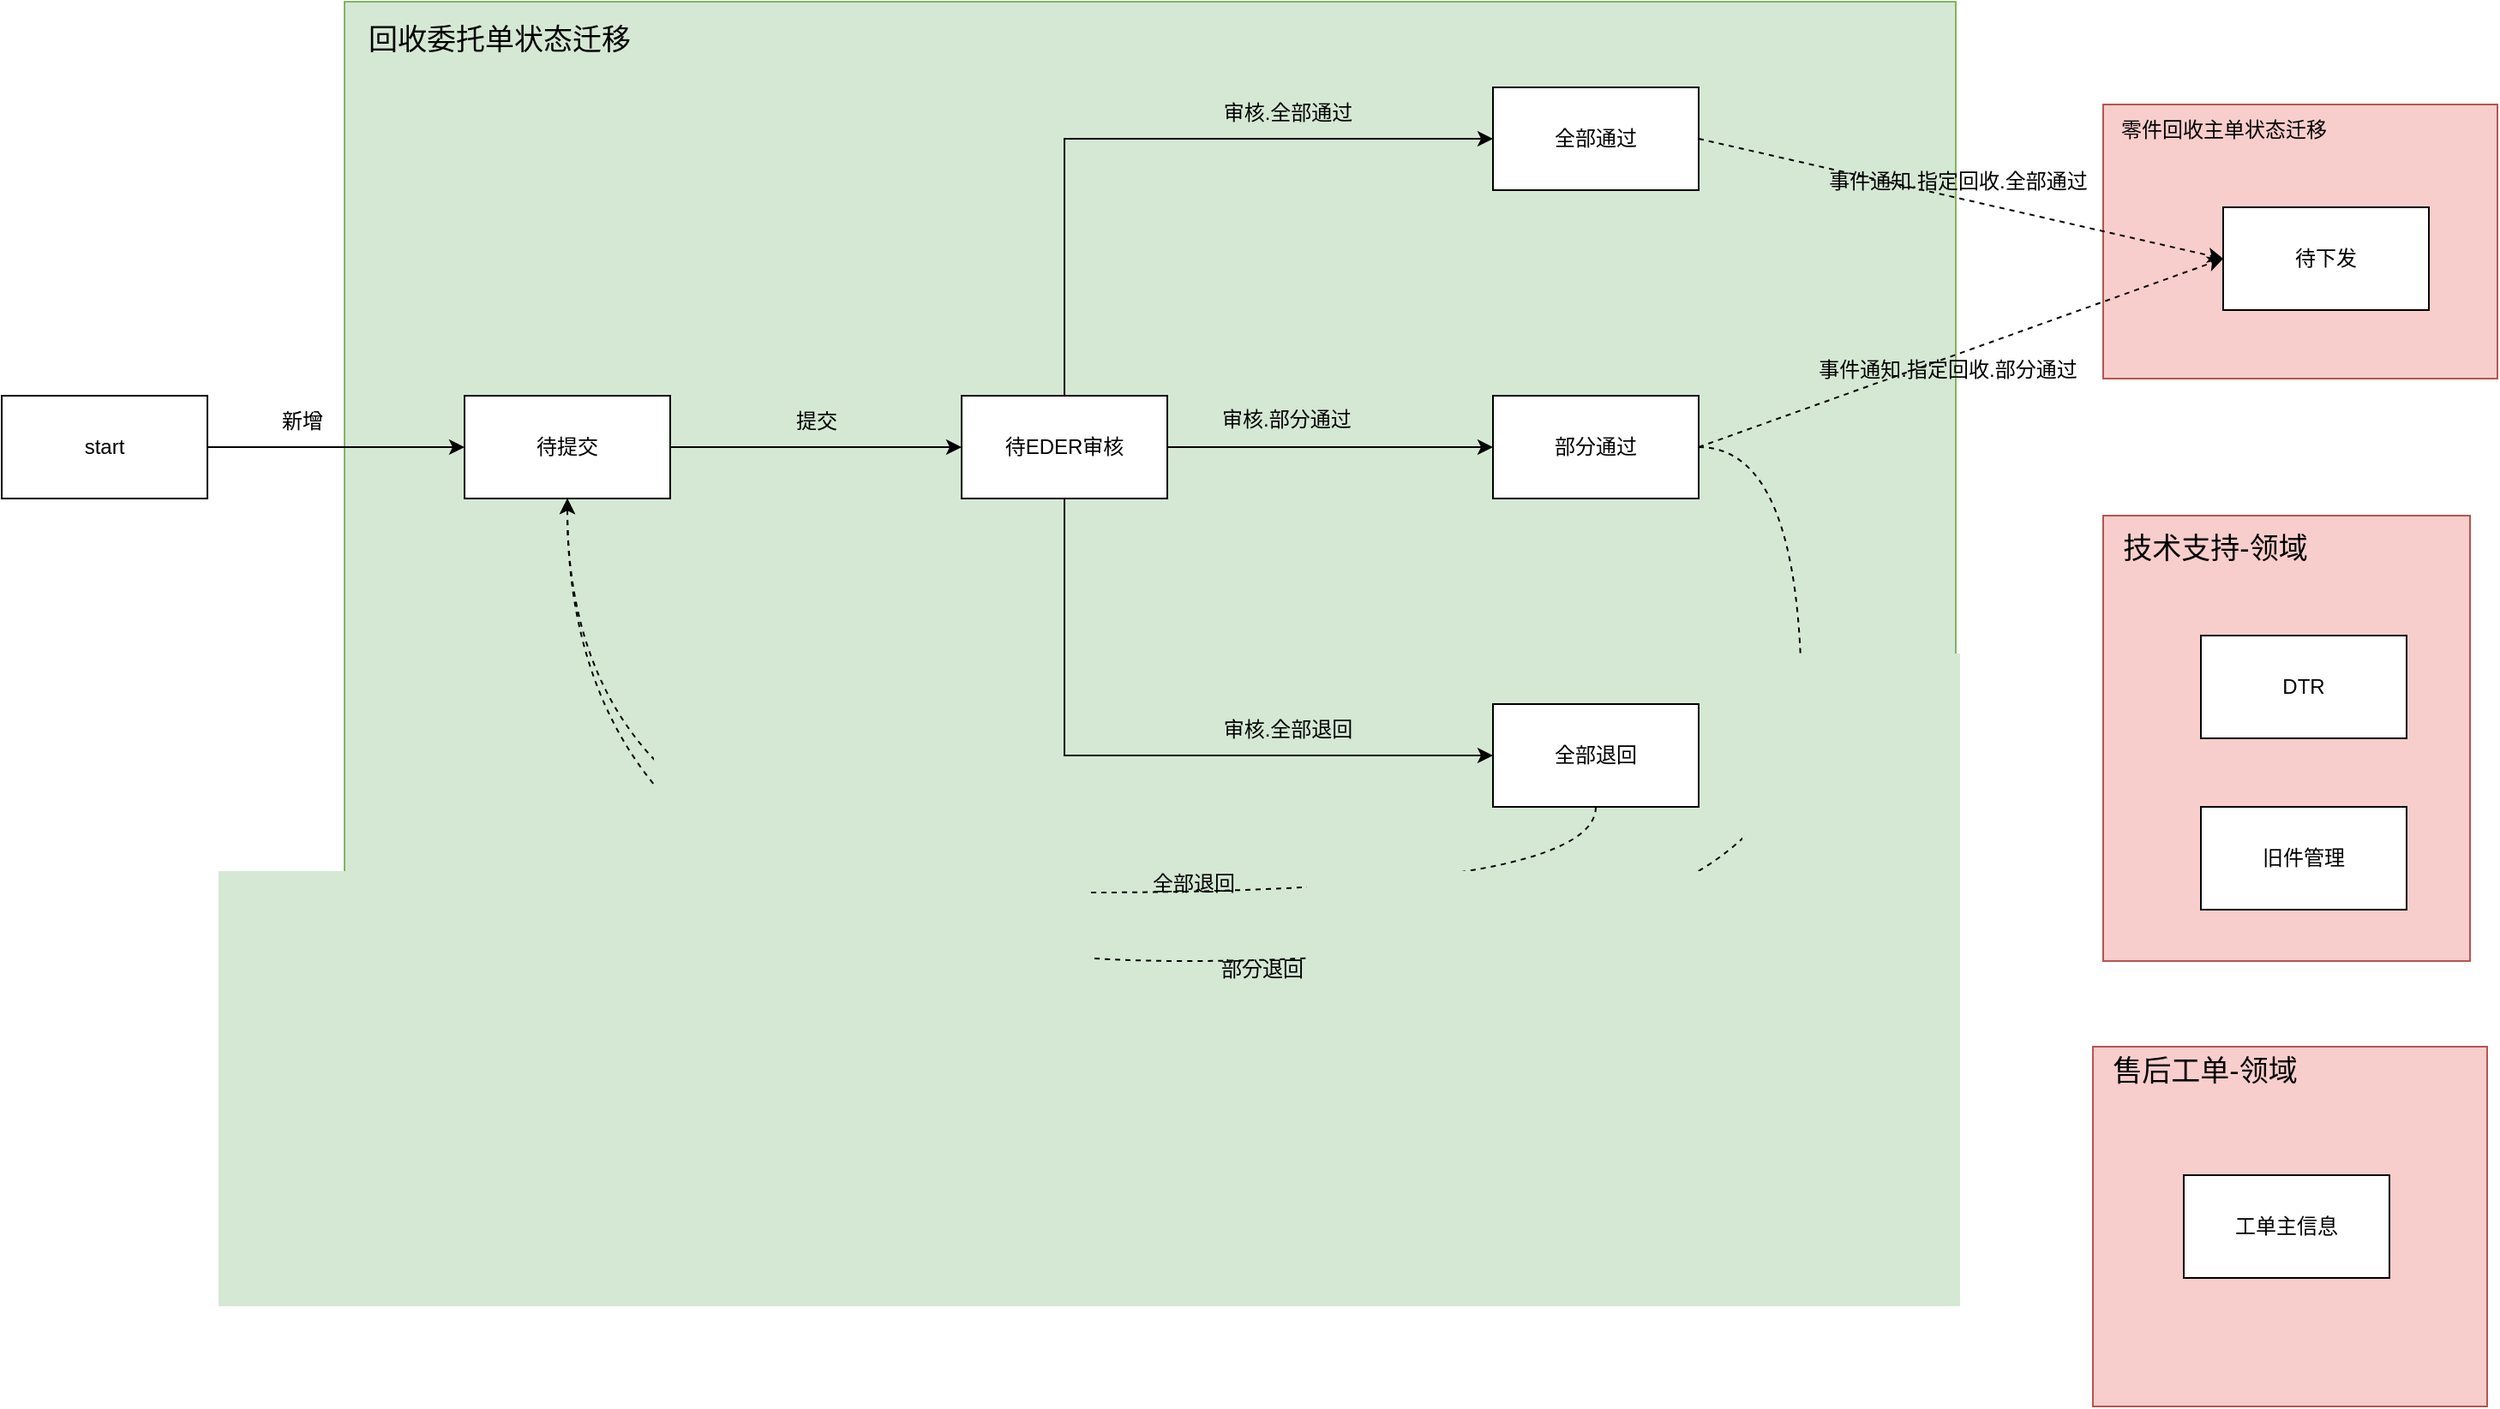 <mxfile version="24.2.3" type="github">
  <diagram id="C5RBs43oDa-KdzZeNtuy" name="Page-1">
    <mxGraphModel dx="2966" dy="1084" grid="1" gridSize="10" guides="1" tooltips="1" connect="1" arrows="1" fold="1" page="1" pageScale="1" pageWidth="827" pageHeight="1169" math="0" shadow="0">
      <root>
        <mxCell id="WIyWlLk6GJQsqaUBKTNV-0" />
        <mxCell id="WIyWlLk6GJQsqaUBKTNV-1" parent="WIyWlLk6GJQsqaUBKTNV-0" />
        <mxCell id="LsWoBtM9ElnnkDUphN9U-0" value="" style="rounded=0;whiteSpace=wrap;html=1;fillColor=#d5e8d4;strokeColor=#82b366;" vertex="1" parent="WIyWlLk6GJQsqaUBKTNV-1">
          <mxGeometry x="100" y="630" width="940" height="640" as="geometry" />
        </mxCell>
        <mxCell id="LsWoBtM9ElnnkDUphN9U-7" style="edgeStyle=orthogonalEdgeStyle;rounded=0;orthogonalLoop=1;jettySize=auto;html=1;exitX=1;exitY=0.5;exitDx=0;exitDy=0;entryX=0;entryY=0.5;entryDx=0;entryDy=0;" edge="1" parent="WIyWlLk6GJQsqaUBKTNV-1" source="LsWoBtM9ElnnkDUphN9U-1" target="LsWoBtM9ElnnkDUphN9U-4">
          <mxGeometry relative="1" as="geometry" />
        </mxCell>
        <mxCell id="LsWoBtM9ElnnkDUphN9U-8" style="edgeStyle=orthogonalEdgeStyle;rounded=0;orthogonalLoop=1;jettySize=auto;html=1;exitX=0.5;exitY=1;exitDx=0;exitDy=0;entryX=0;entryY=0.5;entryDx=0;entryDy=0;" edge="1" parent="WIyWlLk6GJQsqaUBKTNV-1" source="LsWoBtM9ElnnkDUphN9U-1" target="LsWoBtM9ElnnkDUphN9U-5">
          <mxGeometry relative="1" as="geometry" />
        </mxCell>
        <mxCell id="LsWoBtM9ElnnkDUphN9U-10" style="edgeStyle=orthogonalEdgeStyle;rounded=0;orthogonalLoop=1;jettySize=auto;html=1;exitX=0.5;exitY=0;exitDx=0;exitDy=0;entryX=0;entryY=0.5;entryDx=0;entryDy=0;" edge="1" parent="WIyWlLk6GJQsqaUBKTNV-1" source="LsWoBtM9ElnnkDUphN9U-1" target="LsWoBtM9ElnnkDUphN9U-3">
          <mxGeometry relative="1" as="geometry" />
        </mxCell>
        <mxCell id="LsWoBtM9ElnnkDUphN9U-1" value="&lt;span style=&quot;font-size: 12px;&quot;&gt;待EDER审核&lt;/span&gt;" style="rounded=0;whiteSpace=wrap;html=1;" vertex="1" parent="WIyWlLk6GJQsqaUBKTNV-1">
          <mxGeometry x="460" y="860" width="120" height="60" as="geometry" />
        </mxCell>
        <mxCell id="LsWoBtM9ElnnkDUphN9U-6" style="edgeStyle=orthogonalEdgeStyle;rounded=0;orthogonalLoop=1;jettySize=auto;html=1;exitX=1;exitY=0.5;exitDx=0;exitDy=0;entryX=0;entryY=0.5;entryDx=0;entryDy=0;" edge="1" parent="WIyWlLk6GJQsqaUBKTNV-1" source="LsWoBtM9ElnnkDUphN9U-2" target="LsWoBtM9ElnnkDUphN9U-1">
          <mxGeometry relative="1" as="geometry" />
        </mxCell>
        <mxCell id="LsWoBtM9ElnnkDUphN9U-2" value="&lt;span style=&quot;font-size: 12px;&quot;&gt;待提交&lt;/span&gt;" style="rounded=0;whiteSpace=wrap;html=1;" vertex="1" parent="WIyWlLk6GJQsqaUBKTNV-1">
          <mxGeometry x="170" y="860" width="120" height="60" as="geometry" />
        </mxCell>
        <mxCell id="LsWoBtM9ElnnkDUphN9U-3" value="&lt;span style=&quot;font-size: 12px;&quot;&gt;全部通过&lt;/span&gt;" style="rounded=0;whiteSpace=wrap;html=1;" vertex="1" parent="WIyWlLk6GJQsqaUBKTNV-1">
          <mxGeometry x="770" y="680" width="120" height="60" as="geometry" />
        </mxCell>
        <mxCell id="LsWoBtM9ElnnkDUphN9U-14" style="edgeStyle=orthogonalEdgeStyle;rounded=0;orthogonalLoop=1;jettySize=auto;html=1;exitX=1;exitY=0.5;exitDx=0;exitDy=0;entryX=0.5;entryY=1;entryDx=0;entryDy=0;dashed=1;curved=1;" edge="1" parent="WIyWlLk6GJQsqaUBKTNV-1" source="LsWoBtM9ElnnkDUphN9U-4" target="LsWoBtM9ElnnkDUphN9U-2">
          <mxGeometry relative="1" as="geometry">
            <Array as="points">
              <mxPoint x="950" y="890" />
              <mxPoint x="950" y="1190" />
              <mxPoint x="230" y="1190" />
            </Array>
          </mxGeometry>
        </mxCell>
        <mxCell id="LsWoBtM9ElnnkDUphN9U-4" value="&lt;span style=&quot;font-size: 12px;&quot;&gt;部分通过&lt;/span&gt;" style="rounded=0;whiteSpace=wrap;html=1;" vertex="1" parent="WIyWlLk6GJQsqaUBKTNV-1">
          <mxGeometry x="770" y="860" width="120" height="60" as="geometry" />
        </mxCell>
        <mxCell id="LsWoBtM9ElnnkDUphN9U-13" style="edgeStyle=orthogonalEdgeStyle;rounded=0;orthogonalLoop=1;jettySize=auto;html=1;exitX=0.5;exitY=1;exitDx=0;exitDy=0;dashed=1;curved=1;" edge="1" parent="WIyWlLk6GJQsqaUBKTNV-1" source="LsWoBtM9ElnnkDUphN9U-5">
          <mxGeometry relative="1" as="geometry">
            <mxPoint x="833" y="1090" as="sourcePoint" />
            <mxPoint x="230" y="920" as="targetPoint" />
            <Array as="points">
              <mxPoint x="830" y="1150" />
              <mxPoint x="230" y="1150" />
            </Array>
          </mxGeometry>
        </mxCell>
        <mxCell id="LsWoBtM9ElnnkDUphN9U-5" value="&lt;span style=&quot;font-size: 12px;&quot;&gt;全部退回&lt;/span&gt;" style="rounded=0;whiteSpace=wrap;html=1;" vertex="1" parent="WIyWlLk6GJQsqaUBKTNV-1">
          <mxGeometry x="770" y="1040" width="120" height="60" as="geometry" />
        </mxCell>
        <mxCell id="LsWoBtM9ElnnkDUphN9U-12" style="edgeStyle=orthogonalEdgeStyle;rounded=0;orthogonalLoop=1;jettySize=auto;html=1;exitX=1;exitY=0.5;exitDx=0;exitDy=0;" edge="1" parent="WIyWlLk6GJQsqaUBKTNV-1" source="LsWoBtM9ElnnkDUphN9U-11" target="LsWoBtM9ElnnkDUphN9U-2">
          <mxGeometry relative="1" as="geometry" />
        </mxCell>
        <mxCell id="LsWoBtM9ElnnkDUphN9U-11" value="&lt;span style=&quot;font-size: 12px;&quot;&gt;start&lt;/span&gt;" style="rounded=0;whiteSpace=wrap;html=1;" vertex="1" parent="WIyWlLk6GJQsqaUBKTNV-1">
          <mxGeometry x="-100" y="860" width="120" height="60" as="geometry" />
        </mxCell>
        <mxCell id="LsWoBtM9ElnnkDUphN9U-15" value="新增" style="text;html=1;align=center;verticalAlign=middle;resizable=0;points=[];autosize=1;strokeColor=none;fillColor=none;" vertex="1" parent="WIyWlLk6GJQsqaUBKTNV-1">
          <mxGeometry x="50" y="860" width="50" height="30" as="geometry" />
        </mxCell>
        <mxCell id="LsWoBtM9ElnnkDUphN9U-16" value="提交" style="text;html=1;align=center;verticalAlign=middle;resizable=0;points=[];autosize=1;strokeColor=none;fillColor=none;" vertex="1" parent="WIyWlLk6GJQsqaUBKTNV-1">
          <mxGeometry x="350" y="860" width="50" height="30" as="geometry" />
        </mxCell>
        <mxCell id="LsWoBtM9ElnnkDUphN9U-18" value="审核.全部通过" style="text;html=1;align=center;verticalAlign=middle;resizable=0;points=[];autosize=1;strokeColor=none;fillColor=none;" vertex="1" parent="WIyWlLk6GJQsqaUBKTNV-1">
          <mxGeometry x="600" y="680" width="100" height="30" as="geometry" />
        </mxCell>
        <mxCell id="LsWoBtM9ElnnkDUphN9U-19" value="审核.部分通过" style="text;whiteSpace=wrap;" vertex="1" parent="WIyWlLk6GJQsqaUBKTNV-1">
          <mxGeometry x="610" y="860" width="110" height="40" as="geometry" />
        </mxCell>
        <mxCell id="LsWoBtM9ElnnkDUphN9U-20" value="审核.全部退回" style="text;html=1;align=center;verticalAlign=middle;resizable=0;points=[];autosize=1;strokeColor=none;fillColor=none;" vertex="1" parent="WIyWlLk6GJQsqaUBKTNV-1">
          <mxGeometry x="600" y="1040" width="100" height="30" as="geometry" />
        </mxCell>
        <mxCell id="LsWoBtM9ElnnkDUphN9U-21" value="全部退回" style="text;html=1;align=center;verticalAlign=middle;resizable=0;points=[];autosize=1;strokeColor=none;fillColor=none;" vertex="1" parent="WIyWlLk6GJQsqaUBKTNV-1">
          <mxGeometry x="560" y="1130" width="70" height="30" as="geometry" />
        </mxCell>
        <mxCell id="LsWoBtM9ElnnkDUphN9U-22" value="部分退回" style="text;html=1;align=center;verticalAlign=middle;resizable=0;points=[];autosize=1;strokeColor=none;fillColor=none;" vertex="1" parent="WIyWlLk6GJQsqaUBKTNV-1">
          <mxGeometry x="600" y="1180" width="70" height="30" as="geometry" />
        </mxCell>
        <mxCell id="LsWoBtM9ElnnkDUphN9U-23" value="回收委托单状态迁移" style="text;html=1;align=center;verticalAlign=middle;resizable=0;points=[];autosize=1;strokeColor=none;fillColor=none;fontSize=17;" vertex="1" parent="WIyWlLk6GJQsqaUBKTNV-1">
          <mxGeometry x="100" y="638" width="180" height="30" as="geometry" />
        </mxCell>
        <mxCell id="LsWoBtM9ElnnkDUphN9U-24" value="" style="rounded=0;whiteSpace=wrap;html=1;fillColor=#f8cecc;strokeColor=#b85450;" vertex="1" parent="WIyWlLk6GJQsqaUBKTNV-1">
          <mxGeometry x="1126" y="690" width="230" height="160" as="geometry" />
        </mxCell>
        <mxCell id="LsWoBtM9ElnnkDUphN9U-25" value="待下发" style="whiteSpace=wrap;html=1;" vertex="1" parent="WIyWlLk6GJQsqaUBKTNV-1">
          <mxGeometry x="1196" y="750" width="120" height="60" as="geometry" />
        </mxCell>
        <mxCell id="LsWoBtM9ElnnkDUphN9U-26" value="零件回收主单状态迁移" style="text;html=1;align=center;verticalAlign=middle;resizable=0;points=[];autosize=1;strokeColor=none;fillColor=none;" vertex="1" parent="WIyWlLk6GJQsqaUBKTNV-1">
          <mxGeometry x="1126" y="690" width="140" height="30" as="geometry" />
        </mxCell>
        <mxCell id="LsWoBtM9ElnnkDUphN9U-27" style="rounded=0;orthogonalLoop=1;jettySize=auto;html=1;exitX=1;exitY=0.5;exitDx=0;exitDy=0;entryX=0;entryY=0.5;entryDx=0;entryDy=0;dashed=1;" edge="1" parent="WIyWlLk6GJQsqaUBKTNV-1" source="LsWoBtM9ElnnkDUphN9U-3" target="LsWoBtM9ElnnkDUphN9U-25">
          <mxGeometry relative="1" as="geometry" />
        </mxCell>
        <mxCell id="LsWoBtM9ElnnkDUphN9U-31" style="rounded=0;orthogonalLoop=1;jettySize=auto;html=1;entryX=0;entryY=0.5;entryDx=0;entryDy=0;dashed=1;exitX=1;exitY=0.5;exitDx=0;exitDy=0;" edge="1" parent="WIyWlLk6GJQsqaUBKTNV-1" source="LsWoBtM9ElnnkDUphN9U-4" target="LsWoBtM9ElnnkDUphN9U-25">
          <mxGeometry relative="1" as="geometry">
            <mxPoint x="900" y="720" as="sourcePoint" />
            <mxPoint x="1210" y="790" as="targetPoint" />
          </mxGeometry>
        </mxCell>
        <mxCell id="LsWoBtM9ElnnkDUphN9U-32" value="事件通知.指定回收.全部通过" style="text;html=1;align=center;verticalAlign=middle;resizable=0;points=[];autosize=1;strokeColor=none;fillColor=none;" vertex="1" parent="WIyWlLk6GJQsqaUBKTNV-1">
          <mxGeometry x="956" y="720" width="170" height="30" as="geometry" />
        </mxCell>
        <mxCell id="LsWoBtM9ElnnkDUphN9U-34" value="事件通知.指定回收.部分通过" style="text;html=1;align=center;verticalAlign=middle;resizable=0;points=[];autosize=1;strokeColor=none;fillColor=none;" vertex="1" parent="WIyWlLk6GJQsqaUBKTNV-1">
          <mxGeometry x="950" y="830" width="170" height="30" as="geometry" />
        </mxCell>
        <mxCell id="LsWoBtM9ElnnkDUphN9U-35" value="" style="whiteSpace=wrap;html=1;fillColor=#f8cecc;strokeColor=#b85450;" vertex="1" parent="WIyWlLk6GJQsqaUBKTNV-1">
          <mxGeometry x="1126" y="930" width="214" height="260" as="geometry" />
        </mxCell>
        <mxCell id="LsWoBtM9ElnnkDUphN9U-36" value="DTR" style="whiteSpace=wrap;html=1;" vertex="1" parent="WIyWlLk6GJQsqaUBKTNV-1">
          <mxGeometry x="1183" y="1000" width="120" height="60" as="geometry" />
        </mxCell>
        <mxCell id="LsWoBtM9ElnnkDUphN9U-37" value="旧件管理" style="whiteSpace=wrap;html=1;" vertex="1" parent="WIyWlLk6GJQsqaUBKTNV-1">
          <mxGeometry x="1183" y="1100" width="120" height="60" as="geometry" />
        </mxCell>
        <mxCell id="LsWoBtM9ElnnkDUphN9U-39" value="技术支持-领域" style="text;html=1;align=center;verticalAlign=middle;resizable=0;points=[];autosize=1;strokeColor=none;fillColor=none;fontSize=17;" vertex="1" parent="WIyWlLk6GJQsqaUBKTNV-1">
          <mxGeometry x="1126" y="935" width="130" height="30" as="geometry" />
        </mxCell>
        <mxCell id="LsWoBtM9ElnnkDUphN9U-40" value="" style="whiteSpace=wrap;html=1;fillColor=#f8cecc;strokeColor=#b85450;" vertex="1" parent="WIyWlLk6GJQsqaUBKTNV-1">
          <mxGeometry x="1120" y="1240" width="230" height="210" as="geometry" />
        </mxCell>
        <mxCell id="LsWoBtM9ElnnkDUphN9U-41" value="售后工单-领域" style="text;html=1;align=center;verticalAlign=middle;resizable=0;points=[];autosize=1;strokeColor=none;fillColor=none;fontSize=17;" vertex="1" parent="WIyWlLk6GJQsqaUBKTNV-1">
          <mxGeometry x="1120" y="1240" width="130" height="30" as="geometry" />
        </mxCell>
        <mxCell id="LsWoBtM9ElnnkDUphN9U-43" value="工单主信息" style="whiteSpace=wrap;html=1;" vertex="1" parent="WIyWlLk6GJQsqaUBKTNV-1">
          <mxGeometry x="1173" y="1315" width="120" height="60" as="geometry" />
        </mxCell>
      </root>
    </mxGraphModel>
  </diagram>
</mxfile>
